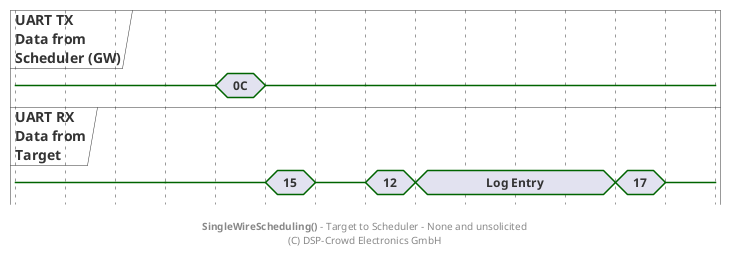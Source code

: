 
@startuml

hide time-axis

concise "UART TX\nData from\nScheduler (GW)" as ctrl
concise "UART RX\nData from\nTarget" as tar

@0
ctrl is {-}
tar is {-}

@+60
ctrl is {-}
tar is {-}

@+20
ctrl is "0C"

@+20
ctrl is {-}
tar is "15"

@+20
tar is {-}

@+20
ctrl is {-}
tar is "12"

@+20
tar is "Log Entry"

@+80
tar is "17"

@+20
tar is {-}

footer **SingleWireScheduling()** - Target to Scheduler - None and unsolicited\n(C) DSP-Crowd Electronics GmbH

@enduml

